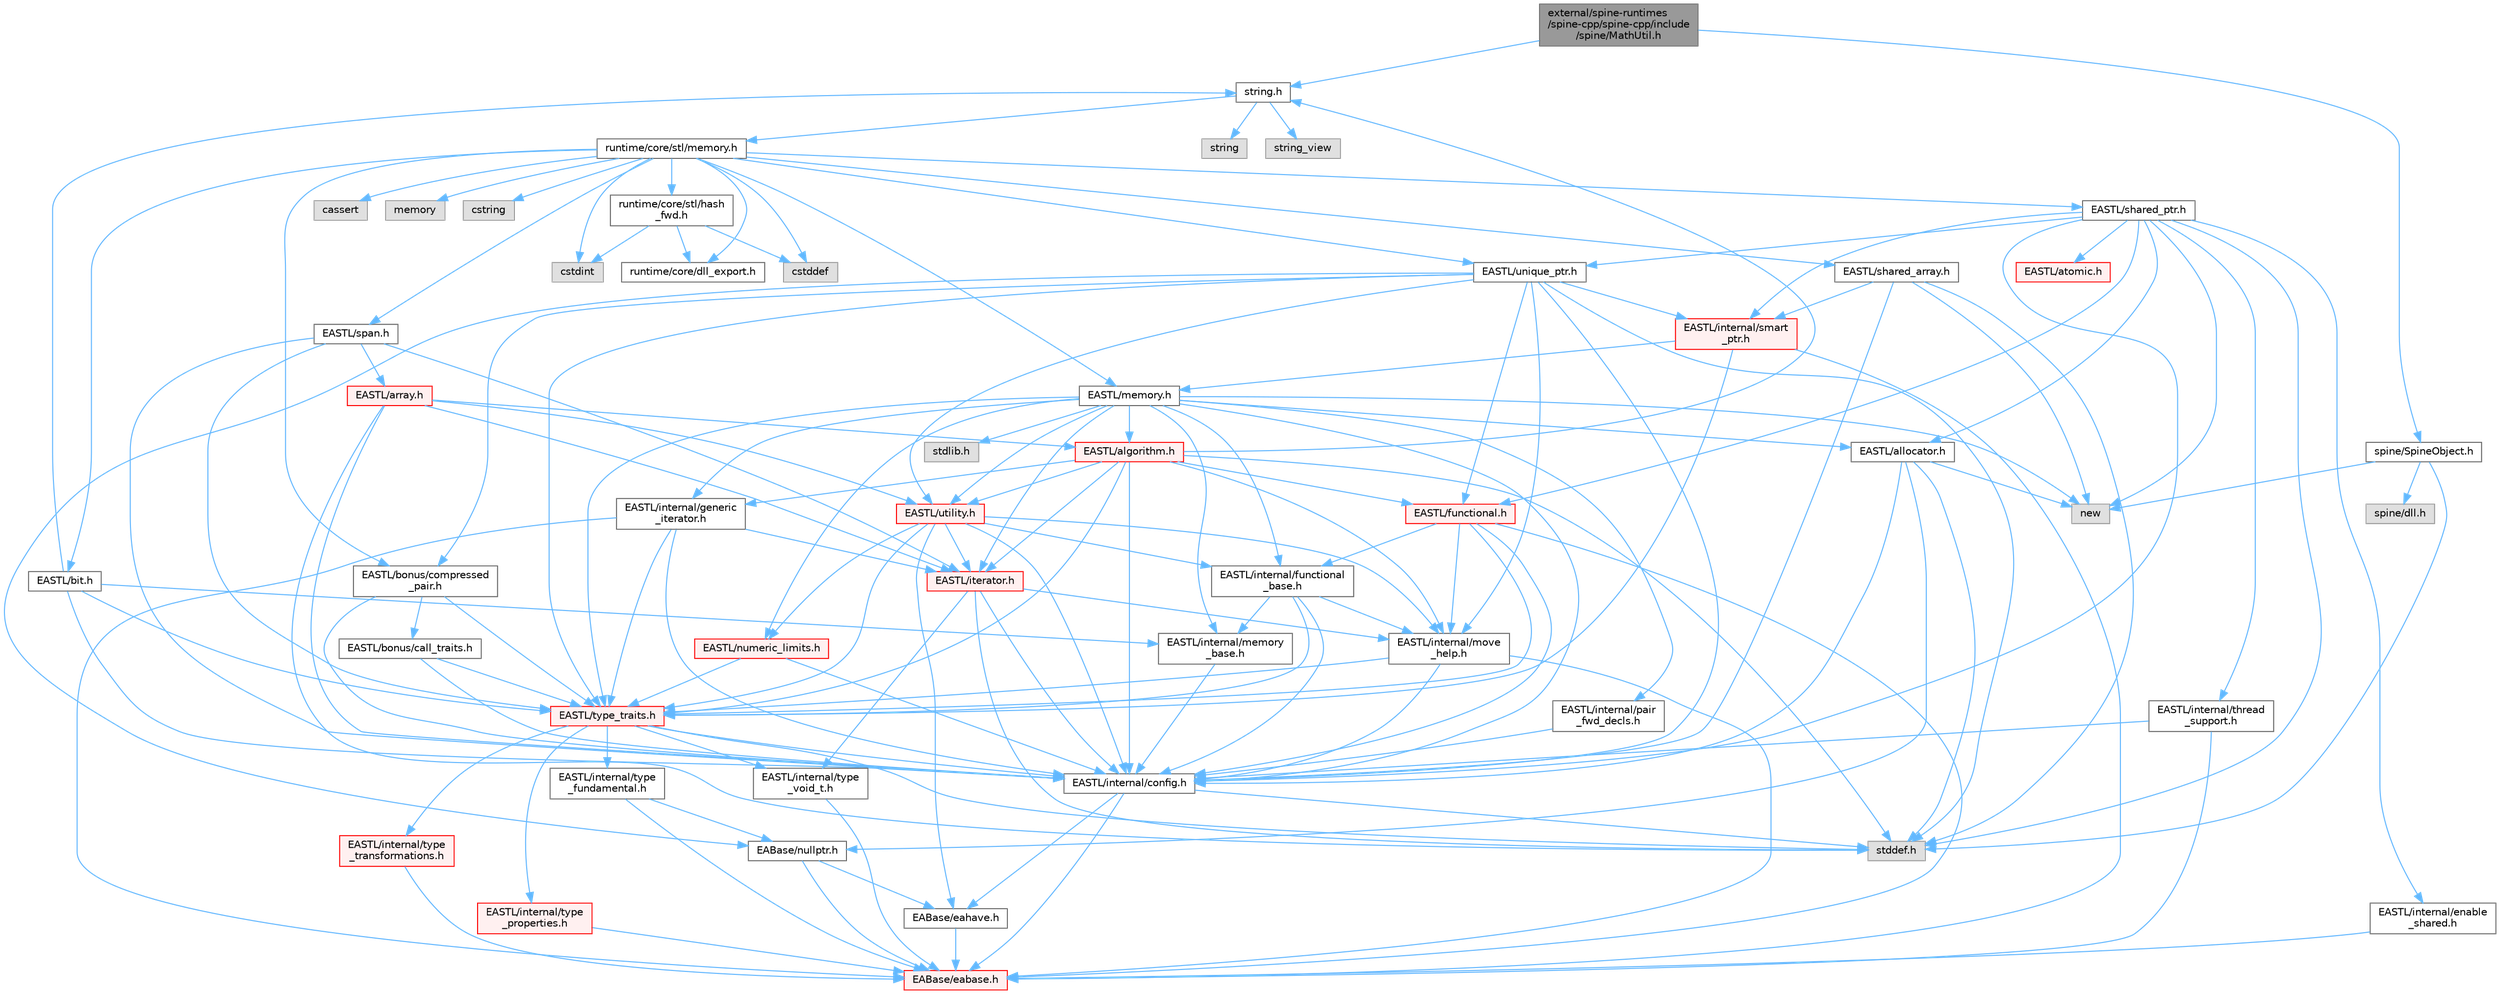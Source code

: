 digraph "external/spine-runtimes/spine-cpp/spine-cpp/include/spine/MathUtil.h"
{
 // LATEX_PDF_SIZE
  bgcolor="transparent";
  edge [fontname=Helvetica,fontsize=10,labelfontname=Helvetica,labelfontsize=10];
  node [fontname=Helvetica,fontsize=10,shape=box,height=0.2,width=0.4];
  Node1 [id="Node000001",label="external/spine-runtimes\l/spine-cpp/spine-cpp/include\l/spine/MathUtil.h",height=0.2,width=0.4,color="gray40", fillcolor="grey60", style="filled", fontcolor="black",tooltip=" "];
  Node1 -> Node2 [id="edge1_Node000001_Node000002",color="steelblue1",style="solid",tooltip=" "];
  Node2 [id="Node000002",label="spine/SpineObject.h",height=0.2,width=0.4,color="grey40", fillcolor="white", style="filled",URL="$_spine_object_8h.html",tooltip=" "];
  Node2 -> Node3 [id="edge2_Node000002_Node000003",color="steelblue1",style="solid",tooltip=" "];
  Node3 [id="Node000003",label="new",height=0.2,width=0.4,color="grey60", fillcolor="#E0E0E0", style="filled",tooltip=" "];
  Node2 -> Node4 [id="edge3_Node000002_Node000004",color="steelblue1",style="solid",tooltip=" "];
  Node4 [id="Node000004",label="stddef.h",height=0.2,width=0.4,color="grey60", fillcolor="#E0E0E0", style="filled",tooltip=" "];
  Node2 -> Node5 [id="edge4_Node000002_Node000005",color="steelblue1",style="solid",tooltip=" "];
  Node5 [id="Node000005",label="spine/dll.h",height=0.2,width=0.4,color="grey60", fillcolor="#E0E0E0", style="filled",tooltip=" "];
  Node1 -> Node6 [id="edge5_Node000001_Node000006",color="steelblue1",style="solid",tooltip=" "];
  Node6 [id="Node000006",label="string.h",height=0.2,width=0.4,color="grey40", fillcolor="white", style="filled",URL="$string_8h.html",tooltip=" "];
  Node6 -> Node7 [id="edge6_Node000006_Node000007",color="steelblue1",style="solid",tooltip=" "];
  Node7 [id="Node000007",label="string",height=0.2,width=0.4,color="grey60", fillcolor="#E0E0E0", style="filled",tooltip=" "];
  Node6 -> Node8 [id="edge7_Node000006_Node000008",color="steelblue1",style="solid",tooltip=" "];
  Node8 [id="Node000008",label="string_view",height=0.2,width=0.4,color="grey60", fillcolor="#E0E0E0", style="filled",tooltip=" "];
  Node6 -> Node9 [id="edge8_Node000006_Node000009",color="steelblue1",style="solid",tooltip=" "];
  Node9 [id="Node000009",label="runtime/core/stl/memory.h",height=0.2,width=0.4,color="grey40", fillcolor="white", style="filled",URL="$runtime_2core_2stl_2memory_8h.html",tooltip=" "];
  Node9 -> Node10 [id="edge9_Node000009_Node000010",color="steelblue1",style="solid",tooltip=" "];
  Node10 [id="Node000010",label="cstddef",height=0.2,width=0.4,color="grey60", fillcolor="#E0E0E0", style="filled",tooltip=" "];
  Node9 -> Node11 [id="edge10_Node000009_Node000011",color="steelblue1",style="solid",tooltip=" "];
  Node11 [id="Node000011",label="cstdint",height=0.2,width=0.4,color="grey60", fillcolor="#E0E0E0", style="filled",tooltip=" "];
  Node9 -> Node12 [id="edge11_Node000009_Node000012",color="steelblue1",style="solid",tooltip=" "];
  Node12 [id="Node000012",label="cassert",height=0.2,width=0.4,color="grey60", fillcolor="#E0E0E0", style="filled",tooltip=" "];
  Node9 -> Node13 [id="edge12_Node000009_Node000013",color="steelblue1",style="solid",tooltip=" "];
  Node13 [id="Node000013",label="memory",height=0.2,width=0.4,color="grey60", fillcolor="#E0E0E0", style="filled",tooltip=" "];
  Node9 -> Node14 [id="edge13_Node000009_Node000014",color="steelblue1",style="solid",tooltip=" "];
  Node14 [id="Node000014",label="cstring",height=0.2,width=0.4,color="grey60", fillcolor="#E0E0E0", style="filled",tooltip=" "];
  Node9 -> Node15 [id="edge14_Node000009_Node000015",color="steelblue1",style="solid",tooltip=" "];
  Node15 [id="Node000015",label="EASTL/bit.h",height=0.2,width=0.4,color="grey40", fillcolor="white", style="filled",URL="$bit_8h.html",tooltip=" "];
  Node15 -> Node16 [id="edge15_Node000015_Node000016",color="steelblue1",style="solid",tooltip=" "];
  Node16 [id="Node000016",label="EASTL/internal/config.h",height=0.2,width=0.4,color="grey40", fillcolor="white", style="filled",URL="$runtime_2_e_a_s_t_l_2include_2_e_a_s_t_l_2internal_2config_8h.html",tooltip=" "];
  Node16 -> Node17 [id="edge16_Node000016_Node000017",color="steelblue1",style="solid",tooltip=" "];
  Node17 [id="Node000017",label="EABase/eabase.h",height=0.2,width=0.4,color="red", fillcolor="#FFF0F0", style="filled",URL="$eabase_8h.html",tooltip=" "];
  Node16 -> Node23 [id="edge17_Node000016_Node000023",color="steelblue1",style="solid",tooltip=" "];
  Node23 [id="Node000023",label="EABase/eahave.h",height=0.2,width=0.4,color="grey40", fillcolor="white", style="filled",URL="$eahave_8h.html",tooltip=" "];
  Node23 -> Node17 [id="edge18_Node000023_Node000017",color="steelblue1",style="solid",tooltip=" "];
  Node16 -> Node4 [id="edge19_Node000016_Node000004",color="steelblue1",style="solid",tooltip=" "];
  Node15 -> Node24 [id="edge20_Node000015_Node000024",color="steelblue1",style="solid",tooltip=" "];
  Node24 [id="Node000024",label="EASTL/internal/memory\l_base.h",height=0.2,width=0.4,color="grey40", fillcolor="white", style="filled",URL="$memory__base_8h.html",tooltip=" "];
  Node24 -> Node16 [id="edge21_Node000024_Node000016",color="steelblue1",style="solid",tooltip=" "];
  Node15 -> Node25 [id="edge22_Node000015_Node000025",color="steelblue1",style="solid",tooltip=" "];
  Node25 [id="Node000025",label="EASTL/type_traits.h",height=0.2,width=0.4,color="red", fillcolor="#FFF0F0", style="filled",URL="$_e_a_s_t_l_2include_2_e_a_s_t_l_2type__traits_8h.html",tooltip=" "];
  Node25 -> Node16 [id="edge23_Node000025_Node000016",color="steelblue1",style="solid",tooltip=" "];
  Node25 -> Node4 [id="edge24_Node000025_Node000004",color="steelblue1",style="solid",tooltip=" "];
  Node25 -> Node26 [id="edge25_Node000025_Node000026",color="steelblue1",style="solid",tooltip=" "];
  Node26 [id="Node000026",label="EASTL/internal/type\l_fundamental.h",height=0.2,width=0.4,color="grey40", fillcolor="white", style="filled",URL="$type__fundamental_8h.html",tooltip=" "];
  Node26 -> Node17 [id="edge26_Node000026_Node000017",color="steelblue1",style="solid",tooltip=" "];
  Node26 -> Node27 [id="edge27_Node000026_Node000027",color="steelblue1",style="solid",tooltip=" "];
  Node27 [id="Node000027",label="EABase/nullptr.h",height=0.2,width=0.4,color="grey40", fillcolor="white", style="filled",URL="$nullptr_8h.html",tooltip=" "];
  Node27 -> Node17 [id="edge28_Node000027_Node000017",color="steelblue1",style="solid",tooltip=" "];
  Node27 -> Node23 [id="edge29_Node000027_Node000023",color="steelblue1",style="solid",tooltip=" "];
  Node25 -> Node28 [id="edge30_Node000025_Node000028",color="steelblue1",style="solid",tooltip=" "];
  Node28 [id="Node000028",label="EASTL/internal/type\l_transformations.h",height=0.2,width=0.4,color="red", fillcolor="#FFF0F0", style="filled",URL="$type__transformations_8h.html",tooltip=" "];
  Node28 -> Node17 [id="edge31_Node000028_Node000017",color="steelblue1",style="solid",tooltip=" "];
  Node25 -> Node30 [id="edge32_Node000025_Node000030",color="steelblue1",style="solid",tooltip=" "];
  Node30 [id="Node000030",label="EASTL/internal/type\l_void_t.h",height=0.2,width=0.4,color="grey40", fillcolor="white", style="filled",URL="$type__void__t_8h.html",tooltip=" "];
  Node30 -> Node17 [id="edge33_Node000030_Node000017",color="steelblue1",style="solid",tooltip=" "];
  Node25 -> Node31 [id="edge34_Node000025_Node000031",color="steelblue1",style="solid",tooltip=" "];
  Node31 [id="Node000031",label="EASTL/internal/type\l_properties.h",height=0.2,width=0.4,color="red", fillcolor="#FFF0F0", style="filled",URL="$type__properties_8h.html",tooltip=" "];
  Node31 -> Node17 [id="edge35_Node000031_Node000017",color="steelblue1",style="solid",tooltip=" "];
  Node15 -> Node6 [id="edge36_Node000015_Node000006",color="steelblue1",style="solid",tooltip=" "];
  Node9 -> Node35 [id="edge37_Node000009_Node000035",color="steelblue1",style="solid",tooltip=" "];
  Node35 [id="Node000035",label="EASTL/memory.h",height=0.2,width=0.4,color="grey40", fillcolor="white", style="filled",URL="$runtime_2_e_a_s_t_l_2include_2_e_a_s_t_l_2memory_8h.html",tooltip=" "];
  Node35 -> Node16 [id="edge38_Node000035_Node000016",color="steelblue1",style="solid",tooltip=" "];
  Node35 -> Node24 [id="edge39_Node000035_Node000024",color="steelblue1",style="solid",tooltip=" "];
  Node35 -> Node36 [id="edge40_Node000035_Node000036",color="steelblue1",style="solid",tooltip=" "];
  Node36 [id="Node000036",label="EASTL/internal/generic\l_iterator.h",height=0.2,width=0.4,color="grey40", fillcolor="white", style="filled",URL="$generic__iterator_8h.html",tooltip=" "];
  Node36 -> Node17 [id="edge41_Node000036_Node000017",color="steelblue1",style="solid",tooltip=" "];
  Node36 -> Node16 [id="edge42_Node000036_Node000016",color="steelblue1",style="solid",tooltip=" "];
  Node36 -> Node37 [id="edge43_Node000036_Node000037",color="steelblue1",style="solid",tooltip=" "];
  Node37 [id="Node000037",label="EASTL/iterator.h",height=0.2,width=0.4,color="red", fillcolor="#FFF0F0", style="filled",URL="$_e_a_s_t_l_2include_2_e_a_s_t_l_2iterator_8h.html",tooltip=" "];
  Node37 -> Node16 [id="edge44_Node000037_Node000016",color="steelblue1",style="solid",tooltip=" "];
  Node37 -> Node38 [id="edge45_Node000037_Node000038",color="steelblue1",style="solid",tooltip=" "];
  Node38 [id="Node000038",label="EASTL/internal/move\l_help.h",height=0.2,width=0.4,color="grey40", fillcolor="white", style="filled",URL="$move__help_8h.html",tooltip=" "];
  Node38 -> Node17 [id="edge46_Node000038_Node000017",color="steelblue1",style="solid",tooltip=" "];
  Node38 -> Node16 [id="edge47_Node000038_Node000016",color="steelblue1",style="solid",tooltip=" "];
  Node38 -> Node25 [id="edge48_Node000038_Node000025",color="steelblue1",style="solid",tooltip=" "];
  Node37 -> Node30 [id="edge49_Node000037_Node000030",color="steelblue1",style="solid",tooltip=" "];
  Node37 -> Node4 [id="edge50_Node000037_Node000004",color="steelblue1",style="solid",tooltip=" "];
  Node36 -> Node25 [id="edge51_Node000036_Node000025",color="steelblue1",style="solid",tooltip=" "];
  Node35 -> Node40 [id="edge52_Node000035_Node000040",color="steelblue1",style="solid",tooltip=" "];
  Node40 [id="Node000040",label="EASTL/internal/pair\l_fwd_decls.h",height=0.2,width=0.4,color="grey40", fillcolor="white", style="filled",URL="$pair__fwd__decls_8h.html",tooltip=" "];
  Node40 -> Node16 [id="edge53_Node000040_Node000016",color="steelblue1",style="solid",tooltip=" "];
  Node35 -> Node41 [id="edge54_Node000035_Node000041",color="steelblue1",style="solid",tooltip=" "];
  Node41 [id="Node000041",label="EASTL/internal/functional\l_base.h",height=0.2,width=0.4,color="grey40", fillcolor="white", style="filled",URL="$functional__base_8h.html",tooltip=" "];
  Node41 -> Node16 [id="edge55_Node000041_Node000016",color="steelblue1",style="solid",tooltip=" "];
  Node41 -> Node24 [id="edge56_Node000041_Node000024",color="steelblue1",style="solid",tooltip=" "];
  Node41 -> Node38 [id="edge57_Node000041_Node000038",color="steelblue1",style="solid",tooltip=" "];
  Node41 -> Node25 [id="edge58_Node000041_Node000025",color="steelblue1",style="solid",tooltip=" "];
  Node35 -> Node42 [id="edge59_Node000035_Node000042",color="steelblue1",style="solid",tooltip=" "];
  Node42 [id="Node000042",label="EASTL/algorithm.h",height=0.2,width=0.4,color="red", fillcolor="#FFF0F0", style="filled",URL="$_e_a_s_t_l_2include_2_e_a_s_t_l_2algorithm_8h.html",tooltip=" "];
  Node42 -> Node16 [id="edge60_Node000042_Node000016",color="steelblue1",style="solid",tooltip=" "];
  Node42 -> Node25 [id="edge61_Node000042_Node000025",color="steelblue1",style="solid",tooltip=" "];
  Node42 -> Node38 [id="edge62_Node000042_Node000038",color="steelblue1",style="solid",tooltip=" "];
  Node42 -> Node37 [id="edge63_Node000042_Node000037",color="steelblue1",style="solid",tooltip=" "];
  Node42 -> Node45 [id="edge64_Node000042_Node000045",color="steelblue1",style="solid",tooltip=" "];
  Node45 [id="Node000045",label="EASTL/functional.h",height=0.2,width=0.4,color="red", fillcolor="#FFF0F0", style="filled",URL="$_e_a_s_t_l_2include_2_e_a_s_t_l_2functional_8h.html",tooltip=" "];
  Node45 -> Node17 [id="edge65_Node000045_Node000017",color="steelblue1",style="solid",tooltip=" "];
  Node45 -> Node16 [id="edge66_Node000045_Node000016",color="steelblue1",style="solid",tooltip=" "];
  Node45 -> Node38 [id="edge67_Node000045_Node000038",color="steelblue1",style="solid",tooltip=" "];
  Node45 -> Node25 [id="edge68_Node000045_Node000025",color="steelblue1",style="solid",tooltip=" "];
  Node45 -> Node41 [id="edge69_Node000045_Node000041",color="steelblue1",style="solid",tooltip=" "];
  Node42 -> Node51 [id="edge70_Node000042_Node000051",color="steelblue1",style="solid",tooltip=" "];
  Node51 [id="Node000051",label="EASTL/utility.h",height=0.2,width=0.4,color="red", fillcolor="#FFF0F0", style="filled",URL="$runtime_2_e_a_s_t_l_2include_2_e_a_s_t_l_2utility_8h.html",tooltip=" "];
  Node51 -> Node16 [id="edge71_Node000051_Node000016",color="steelblue1",style="solid",tooltip=" "];
  Node51 -> Node25 [id="edge72_Node000051_Node000025",color="steelblue1",style="solid",tooltip=" "];
  Node51 -> Node37 [id="edge73_Node000051_Node000037",color="steelblue1",style="solid",tooltip=" "];
  Node51 -> Node52 [id="edge74_Node000051_Node000052",color="steelblue1",style="solid",tooltip=" "];
  Node52 [id="Node000052",label="EASTL/numeric_limits.h",height=0.2,width=0.4,color="red", fillcolor="#FFF0F0", style="filled",URL="$numeric__limits_8h.html",tooltip=" "];
  Node52 -> Node16 [id="edge75_Node000052_Node000016",color="steelblue1",style="solid",tooltip=" "];
  Node52 -> Node25 [id="edge76_Node000052_Node000025",color="steelblue1",style="solid",tooltip=" "];
  Node51 -> Node41 [id="edge77_Node000051_Node000041",color="steelblue1",style="solid",tooltip=" "];
  Node51 -> Node38 [id="edge78_Node000051_Node000038",color="steelblue1",style="solid",tooltip=" "];
  Node51 -> Node23 [id="edge79_Node000051_Node000023",color="steelblue1",style="solid",tooltip=" "];
  Node42 -> Node36 [id="edge80_Node000042_Node000036",color="steelblue1",style="solid",tooltip=" "];
  Node42 -> Node4 [id="edge81_Node000042_Node000004",color="steelblue1",style="solid",tooltip=" "];
  Node42 -> Node6 [id="edge82_Node000042_Node000006",color="steelblue1",style="solid",tooltip=" "];
  Node35 -> Node25 [id="edge83_Node000035_Node000025",color="steelblue1",style="solid",tooltip=" "];
  Node35 -> Node49 [id="edge84_Node000035_Node000049",color="steelblue1",style="solid",tooltip=" "];
  Node49 [id="Node000049",label="EASTL/allocator.h",height=0.2,width=0.4,color="grey40", fillcolor="white", style="filled",URL="$runtime_2_e_a_s_t_l_2include_2_e_a_s_t_l_2allocator_8h.html",tooltip=" "];
  Node49 -> Node16 [id="edge85_Node000049_Node000016",color="steelblue1",style="solid",tooltip=" "];
  Node49 -> Node27 [id="edge86_Node000049_Node000027",color="steelblue1",style="solid",tooltip=" "];
  Node49 -> Node4 [id="edge87_Node000049_Node000004",color="steelblue1",style="solid",tooltip=" "];
  Node49 -> Node3 [id="edge88_Node000049_Node000003",color="steelblue1",style="solid",tooltip=" "];
  Node35 -> Node37 [id="edge89_Node000035_Node000037",color="steelblue1",style="solid",tooltip=" "];
  Node35 -> Node51 [id="edge90_Node000035_Node000051",color="steelblue1",style="solid",tooltip=" "];
  Node35 -> Node52 [id="edge91_Node000035_Node000052",color="steelblue1",style="solid",tooltip=" "];
  Node35 -> Node61 [id="edge92_Node000035_Node000061",color="steelblue1",style="solid",tooltip=" "];
  Node61 [id="Node000061",label="stdlib.h",height=0.2,width=0.4,color="grey60", fillcolor="#E0E0E0", style="filled",tooltip=" "];
  Node35 -> Node3 [id="edge93_Node000035_Node000003",color="steelblue1",style="solid",tooltip=" "];
  Node9 -> Node62 [id="edge94_Node000009_Node000062",color="steelblue1",style="solid",tooltip=" "];
  Node62 [id="Node000062",label="EASTL/shared_array.h",height=0.2,width=0.4,color="grey40", fillcolor="white", style="filled",URL="$shared__array_8h.html",tooltip=" "];
  Node62 -> Node16 [id="edge95_Node000062_Node000016",color="steelblue1",style="solid",tooltip=" "];
  Node62 -> Node63 [id="edge96_Node000062_Node000063",color="steelblue1",style="solid",tooltip=" "];
  Node63 [id="Node000063",label="EASTL/internal/smart\l_ptr.h",height=0.2,width=0.4,color="red", fillcolor="#FFF0F0", style="filled",URL="$smart__ptr_8h.html",tooltip=" "];
  Node63 -> Node17 [id="edge97_Node000063_Node000017",color="steelblue1",style="solid",tooltip=" "];
  Node63 -> Node35 [id="edge98_Node000063_Node000035",color="steelblue1",style="solid",tooltip=" "];
  Node63 -> Node25 [id="edge99_Node000063_Node000025",color="steelblue1",style="solid",tooltip=" "];
  Node62 -> Node3 [id="edge100_Node000062_Node000003",color="steelblue1",style="solid",tooltip=" "];
  Node62 -> Node4 [id="edge101_Node000062_Node000004",color="steelblue1",style="solid",tooltip=" "];
  Node9 -> Node65 [id="edge102_Node000009_Node000065",color="steelblue1",style="solid",tooltip=" "];
  Node65 [id="Node000065",label="EASTL/unique_ptr.h",height=0.2,width=0.4,color="grey40", fillcolor="white", style="filled",URL="$unique__ptr_8h.html",tooltip=" "];
  Node65 -> Node27 [id="edge103_Node000065_Node000027",color="steelblue1",style="solid",tooltip=" "];
  Node65 -> Node66 [id="edge104_Node000065_Node000066",color="steelblue1",style="solid",tooltip=" "];
  Node66 [id="Node000066",label="EASTL/bonus/compressed\l_pair.h",height=0.2,width=0.4,color="grey40", fillcolor="white", style="filled",URL="$compressed__pair_8h.html",tooltip=" "];
  Node66 -> Node16 [id="edge105_Node000066_Node000016",color="steelblue1",style="solid",tooltip=" "];
  Node66 -> Node25 [id="edge106_Node000066_Node000025",color="steelblue1",style="solid",tooltip=" "];
  Node66 -> Node67 [id="edge107_Node000066_Node000067",color="steelblue1",style="solid",tooltip=" "];
  Node67 [id="Node000067",label="EASTL/bonus/call_traits.h",height=0.2,width=0.4,color="grey40", fillcolor="white", style="filled",URL="$call__traits_8h.html",tooltip=" "];
  Node67 -> Node16 [id="edge108_Node000067_Node000016",color="steelblue1",style="solid",tooltip=" "];
  Node67 -> Node25 [id="edge109_Node000067_Node000025",color="steelblue1",style="solid",tooltip=" "];
  Node65 -> Node45 [id="edge110_Node000065_Node000045",color="steelblue1",style="solid",tooltip=" "];
  Node65 -> Node16 [id="edge111_Node000065_Node000016",color="steelblue1",style="solid",tooltip=" "];
  Node65 -> Node38 [id="edge112_Node000065_Node000038",color="steelblue1",style="solid",tooltip=" "];
  Node65 -> Node63 [id="edge113_Node000065_Node000063",color="steelblue1",style="solid",tooltip=" "];
  Node65 -> Node25 [id="edge114_Node000065_Node000025",color="steelblue1",style="solid",tooltip=" "];
  Node65 -> Node51 [id="edge115_Node000065_Node000051",color="steelblue1",style="solid",tooltip=" "];
  Node65 -> Node4 [id="edge116_Node000065_Node000004",color="steelblue1",style="solid",tooltip=" "];
  Node9 -> Node68 [id="edge117_Node000009_Node000068",color="steelblue1",style="solid",tooltip=" "];
  Node68 [id="Node000068",label="EASTL/shared_ptr.h",height=0.2,width=0.4,color="grey40", fillcolor="white", style="filled",URL="$shared__ptr_8h.html",tooltip=" "];
  Node68 -> Node16 [id="edge118_Node000068_Node000016",color="steelblue1",style="solid",tooltip=" "];
  Node68 -> Node63 [id="edge119_Node000068_Node000063",color="steelblue1",style="solid",tooltip=" "];
  Node68 -> Node69 [id="edge120_Node000068_Node000069",color="steelblue1",style="solid",tooltip=" "];
  Node69 [id="Node000069",label="EASTL/internal/thread\l_support.h",height=0.2,width=0.4,color="grey40", fillcolor="white", style="filled",URL="$thread__support_8h.html",tooltip=" "];
  Node69 -> Node17 [id="edge121_Node000069_Node000017",color="steelblue1",style="solid",tooltip=" "];
  Node69 -> Node16 [id="edge122_Node000069_Node000016",color="steelblue1",style="solid",tooltip=" "];
  Node68 -> Node65 [id="edge123_Node000068_Node000065",color="steelblue1",style="solid",tooltip=" "];
  Node68 -> Node45 [id="edge124_Node000068_Node000045",color="steelblue1",style="solid",tooltip=" "];
  Node68 -> Node49 [id="edge125_Node000068_Node000049",color="steelblue1",style="solid",tooltip=" "];
  Node68 -> Node70 [id="edge126_Node000068_Node000070",color="steelblue1",style="solid",tooltip=" "];
  Node70 [id="Node000070",label="EASTL/atomic.h",height=0.2,width=0.4,color="red", fillcolor="#FFF0F0", style="filled",URL="$runtime_2_e_a_s_t_l_2include_2_e_a_s_t_l_2atomic_8h.html",tooltip=" "];
  Node68 -> Node3 [id="edge127_Node000068_Node000003",color="steelblue1",style="solid",tooltip=" "];
  Node68 -> Node4 [id="edge128_Node000068_Node000004",color="steelblue1",style="solid",tooltip=" "];
  Node68 -> Node147 [id="edge129_Node000068_Node000147",color="steelblue1",style="solid",tooltip=" "];
  Node147 [id="Node000147",label="EASTL/internal/enable\l_shared.h",height=0.2,width=0.4,color="grey40", fillcolor="white", style="filled",URL="$enable__shared_8h.html",tooltip=" "];
  Node147 -> Node17 [id="edge130_Node000147_Node000017",color="steelblue1",style="solid",tooltip=" "];
  Node9 -> Node148 [id="edge131_Node000009_Node000148",color="steelblue1",style="solid",tooltip=" "];
  Node148 [id="Node000148",label="EASTL/span.h",height=0.2,width=0.4,color="grey40", fillcolor="white", style="filled",URL="$span_8h.html",tooltip=" "];
  Node148 -> Node16 [id="edge132_Node000148_Node000016",color="steelblue1",style="solid",tooltip=" "];
  Node148 -> Node25 [id="edge133_Node000148_Node000025",color="steelblue1",style="solid",tooltip=" "];
  Node148 -> Node37 [id="edge134_Node000148_Node000037",color="steelblue1",style="solid",tooltip=" "];
  Node148 -> Node149 [id="edge135_Node000148_Node000149",color="steelblue1",style="solid",tooltip=" "];
  Node149 [id="Node000149",label="EASTL/array.h",height=0.2,width=0.4,color="red", fillcolor="#FFF0F0", style="filled",URL="$runtime_2_e_a_s_t_l_2include_2_e_a_s_t_l_2array_8h.html",tooltip=" "];
  Node149 -> Node16 [id="edge136_Node000149_Node000016",color="steelblue1",style="solid",tooltip=" "];
  Node149 -> Node37 [id="edge137_Node000149_Node000037",color="steelblue1",style="solid",tooltip=" "];
  Node149 -> Node42 [id="edge138_Node000149_Node000042",color="steelblue1",style="solid",tooltip=" "];
  Node149 -> Node51 [id="edge139_Node000149_Node000051",color="steelblue1",style="solid",tooltip=" "];
  Node149 -> Node4 [id="edge140_Node000149_Node000004",color="steelblue1",style="solid",tooltip=" "];
  Node9 -> Node66 [id="edge141_Node000009_Node000066",color="steelblue1",style="solid",tooltip=" "];
  Node9 -> Node151 [id="edge142_Node000009_Node000151",color="steelblue1",style="solid",tooltip=" "];
  Node151 [id="Node000151",label="runtime/core/dll_export.h",height=0.2,width=0.4,color="grey40", fillcolor="white", style="filled",URL="$dll__export_8h.html",tooltip=" "];
  Node9 -> Node152 [id="edge143_Node000009_Node000152",color="steelblue1",style="solid",tooltip=" "];
  Node152 [id="Node000152",label="runtime/core/stl/hash\l_fwd.h",height=0.2,width=0.4,color="grey40", fillcolor="white", style="filled",URL="$hash__fwd_8h.html",tooltip=" "];
  Node152 -> Node10 [id="edge144_Node000152_Node000010",color="steelblue1",style="solid",tooltip=" "];
  Node152 -> Node11 [id="edge145_Node000152_Node000011",color="steelblue1",style="solid",tooltip=" "];
  Node152 -> Node151 [id="edge146_Node000152_Node000151",color="steelblue1",style="solid",tooltip=" "];
}
